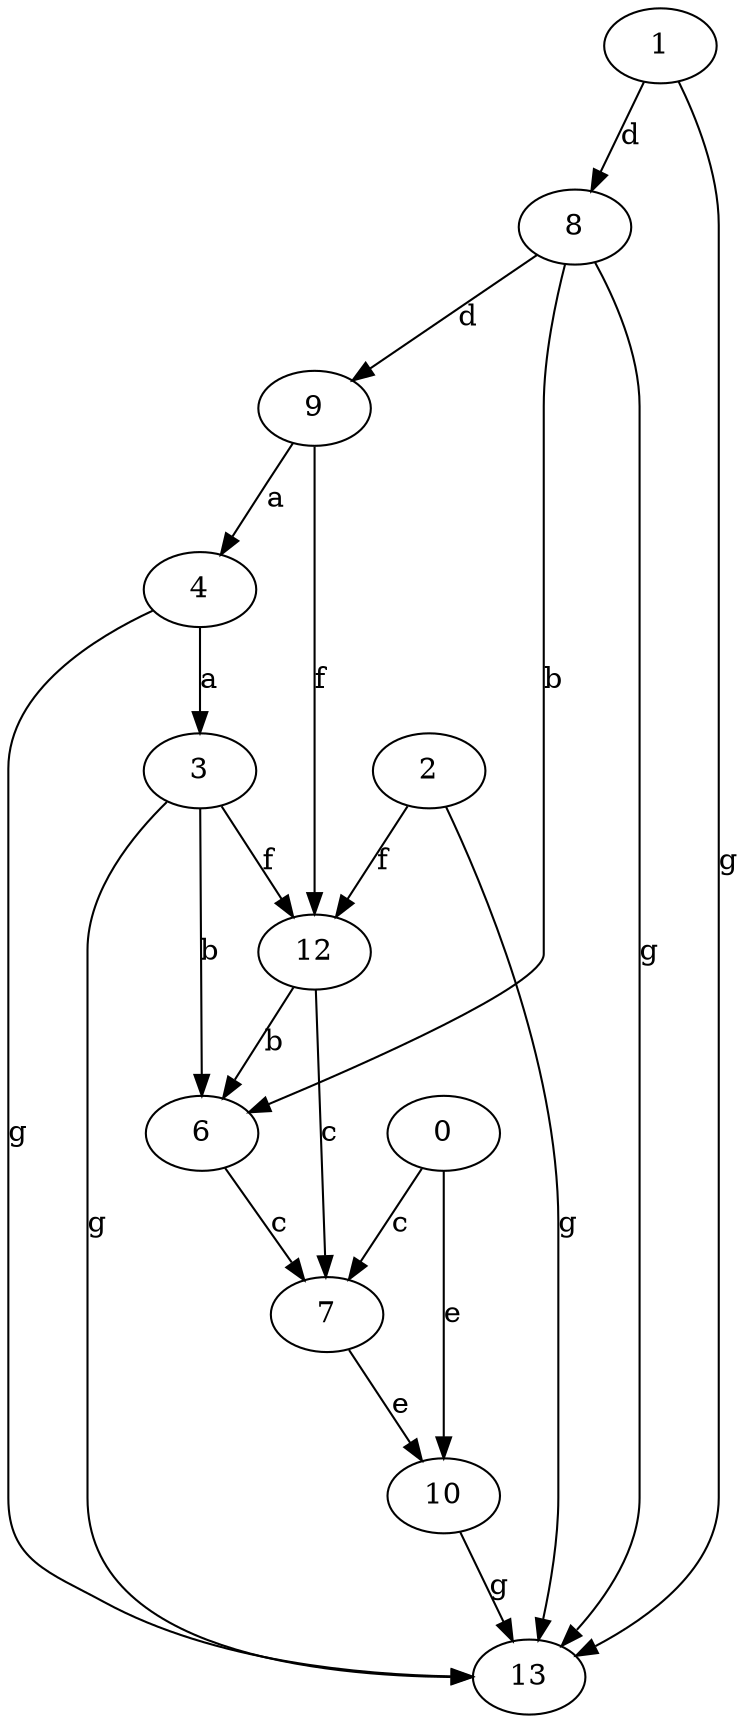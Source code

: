 strict digraph  {
3;
4;
6;
7;
0;
8;
1;
9;
2;
10;
12;
13;
3 -> 6  [label=b];
3 -> 12  [label=f];
3 -> 13  [label=g];
4 -> 3  [label=a];
4 -> 13  [label=g];
6 -> 7  [label=c];
7 -> 10  [label=e];
0 -> 7  [label=c];
0 -> 10  [label=e];
8 -> 6  [label=b];
8 -> 9  [label=d];
8 -> 13  [label=g];
1 -> 8  [label=d];
1 -> 13  [label=g];
9 -> 4  [label=a];
9 -> 12  [label=f];
2 -> 12  [label=f];
2 -> 13  [label=g];
10 -> 13  [label=g];
12 -> 6  [label=b];
12 -> 7  [label=c];
}
